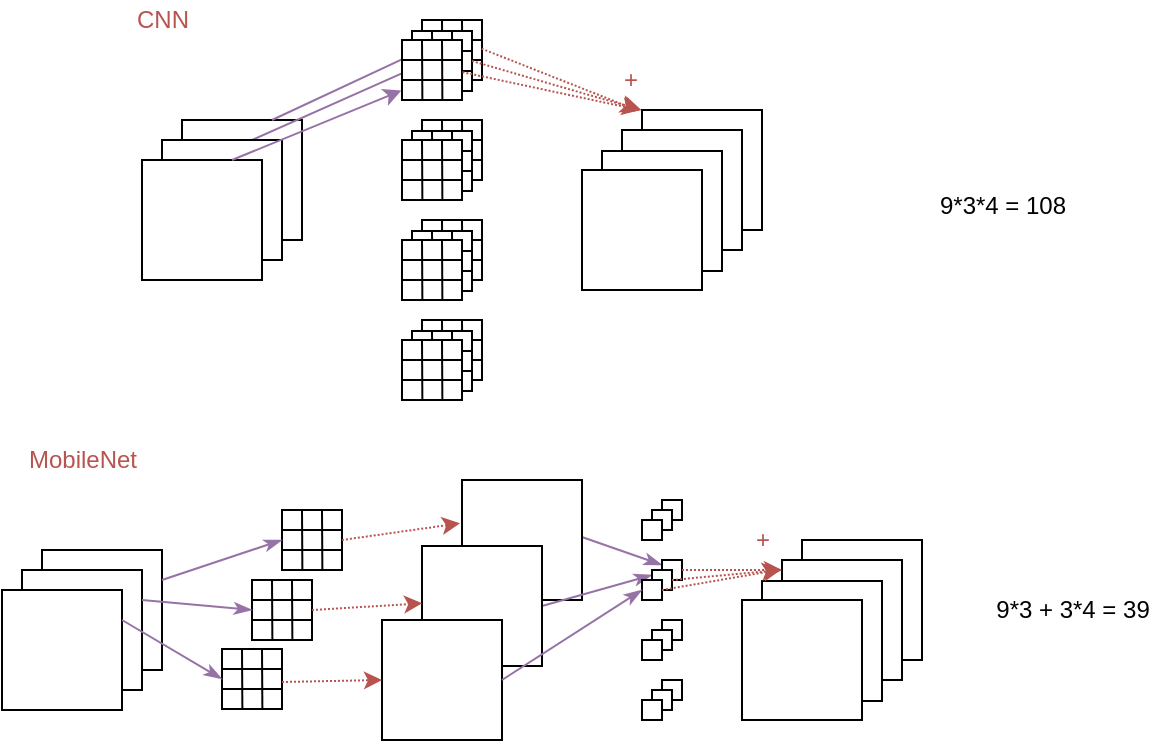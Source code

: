 <mxfile version="12.3.3" type="github" pages="1"><diagram id="ipMdv2pCg6ba39wGs_3K" name="Page-1"><mxGraphModel dx="1422" dy="723" grid="1" gridSize="10" guides="1" tooltips="1" connect="1" arrows="1" fold="1" page="1" pageScale="1" pageWidth="827" pageHeight="1169" math="0" shadow="0"><root><mxCell id="0"/><mxCell id="1" parent="0"/><mxCell id="ELWog2fycecde_14YxI7-371" value="" style="endArrow=classicThin;html=1;strokeWidth=1;exitX=0.999;exitY=0.117;exitDx=0;exitDy=0;entryX=0;entryY=0.25;entryDx=0;entryDy=0;fillColor=#e1d5e7;strokeColor=#9673a6;exitPerimeter=0;endFill=1;" parent="1" target="ELWog2fycecde_14YxI7-336" edge="1"><mxGeometry width="50" height="50" relative="1" as="geometry"><mxPoint x="389.94" y="368.52" as="sourcePoint"/><mxPoint x="450" y="362.5" as="targetPoint"/></mxGeometry></mxCell><mxCell id="ELWog2fycecde_14YxI7-323" value="" style="whiteSpace=wrap;html=1;aspect=fixed;" parent="1" vertex="1"><mxGeometry x="330" y="340" width="60" height="60" as="geometry"/></mxCell><mxCell id="ELWog2fycecde_14YxI7-372" value="" style="endArrow=classicThin;html=1;strokeWidth=1;exitX=1;exitY=0.5;exitDx=0;exitDy=0;entryX=0;entryY=0.25;entryDx=0;entryDy=0;fillColor=#e1d5e7;strokeColor=#9673a6;endFill=1;" parent="1" source="ELWog2fycecde_14YxI7-324" target="ELWog2fycecde_14YxI7-338" edge="1"><mxGeometry width="50" height="50" relative="1" as="geometry"><mxPoint x="399.94" y="378.52" as="sourcePoint"/><mxPoint x="440" y="390" as="targetPoint"/></mxGeometry></mxCell><mxCell id="ELWog2fycecde_14YxI7-197" value="" style="whiteSpace=wrap;html=1;aspect=fixed;" parent="1" vertex="1"><mxGeometry x="190" y="160" width="60" height="60" as="geometry"/></mxCell><mxCell id="ELWog2fycecde_14YxI7-360" value="" style="endArrow=classic;html=1;strokeWidth=1;exitX=0.75;exitY=0;exitDx=0;exitDy=0;fillColor=#e1d5e7;strokeColor=#9673a6;entryX=0.5;entryY=0.333;entryDx=0;entryDy=0;entryPerimeter=0;" parent="1" source="ELWog2fycecde_14YxI7-198" target="ELWog2fycecde_14YxI7-192" edge="1"><mxGeometry width="50" height="50" relative="1" as="geometry"><mxPoint x="259.82" y="169.82" as="sourcePoint"/><mxPoint x="319.64" y="122.82" as="targetPoint"/></mxGeometry></mxCell><mxCell id="ELWog2fycecde_14YxI7-359" value="" style="endArrow=classic;html=1;strokeWidth=1;exitX=0.75;exitY=0;exitDx=0;exitDy=0;fillColor=#e1d5e7;strokeColor=#9673a6;" parent="1" source="ELWog2fycecde_14YxI7-197" edge="1"><mxGeometry width="50" height="50" relative="1" as="geometry"><mxPoint x="246.5" y="159.5" as="sourcePoint"/><mxPoint x="310" y="125" as="targetPoint"/></mxGeometry></mxCell><mxCell id="ELWog2fycecde_14YxI7-1" value="" style="whiteSpace=wrap;html=1;aspect=fixed;" parent="1" vertex="1"><mxGeometry x="420" y="155" width="60" height="60" as="geometry"/></mxCell><mxCell id="ELWog2fycecde_14YxI7-66" value="" style="whiteSpace=wrap;html=1;aspect=fixed;" parent="1" vertex="1"><mxGeometry x="410" y="165" width="60" height="60" as="geometry"/></mxCell><mxCell id="ELWog2fycecde_14YxI7-67" value="" style="whiteSpace=wrap;html=1;aspect=fixed;" parent="1" vertex="1"><mxGeometry x="400" y="175.5" width="60" height="60" as="geometry"/></mxCell><mxCell id="ELWog2fycecde_14YxI7-132" value="" style="whiteSpace=wrap;html=1;aspect=fixed;" parent="1" vertex="1"><mxGeometry x="390" y="185" width="60" height="60" as="geometry"/></mxCell><mxCell id="ELWog2fycecde_14YxI7-176" value="" style="group;movable=1;resizable=1;rotatable=1;deletable=1;editable=1;connectable=1;" parent="1" vertex="1" connectable="0"><mxGeometry x="290" y="130" width="45" height="45.27" as="geometry"/></mxCell><mxCell id="ELWog2fycecde_14YxI7-177" value="" style="group;movable=1;resizable=1;rotatable=1;deletable=1;editable=1;connectable=1;" parent="ELWog2fycecde_14YxI7-176" vertex="1" connectable="0"><mxGeometry width="45" height="45.27" as="geometry"/></mxCell><mxCell id="ELWog2fycecde_14YxI7-178" value="" style="group;movable=1;resizable=1;rotatable=1;deletable=1;editable=1;connectable=1;" parent="ELWog2fycecde_14YxI7-177" vertex="1" connectable="0"><mxGeometry x="20" y="-20" width="30" height="30.27" as="geometry"/></mxCell><mxCell id="ELWog2fycecde_14YxI7-179" value="" style="group;movable=1;resizable=1;rotatable=1;deletable=1;editable=1;connectable=1;" parent="ELWog2fycecde_14YxI7-178" vertex="1" connectable="0"><mxGeometry width="30" height="30.27" as="geometry"/></mxCell><mxCell id="ELWog2fycecde_14YxI7-180" value="" style="whiteSpace=wrap;html=1;aspect=fixed;editable=1;snapToPoint=0;movable=1;resizable=1;rotatable=1;deletable=1;connectable=1;" parent="ELWog2fycecde_14YxI7-179" vertex="1"><mxGeometry width="30" height="30" as="geometry"/></mxCell><mxCell id="ELWog2fycecde_14YxI7-181" value="" style="endArrow=none;html=1;editable=1;snapToPoint=0;movable=1;resizable=1;rotatable=1;deletable=1;connectable=1;" parent="ELWog2fycecde_14YxI7-179" edge="1"><mxGeometry width="50" height="50" relative="1" as="geometry"><mxPoint y="10" as="sourcePoint"/><mxPoint x="30" y="10" as="targetPoint"/></mxGeometry></mxCell><mxCell id="ELWog2fycecde_14YxI7-182" value="" style="endArrow=none;html=1;editable=1;snapToPoint=0;movable=1;resizable=1;rotatable=1;deletable=1;connectable=1;" parent="ELWog2fycecde_14YxI7-179" edge="1"><mxGeometry width="50" height="50" relative="1" as="geometry"><mxPoint y="20" as="sourcePoint"/><mxPoint x="30" y="20" as="targetPoint"/></mxGeometry></mxCell><mxCell id="ELWog2fycecde_14YxI7-183" value="" style="endArrow=none;html=1;exitX=0.673;exitY=1.009;exitDx=0;exitDy=0;exitPerimeter=0;editable=1;snapToPoint=0;movable=1;resizable=1;rotatable=1;deletable=1;connectable=1;" parent="ELWog2fycecde_14YxI7-179" source="ELWog2fycecde_14YxI7-180" edge="1"><mxGeometry width="50" height="50" relative="1" as="geometry"><mxPoint x="20" y="30" as="sourcePoint"/><mxPoint x="20" as="targetPoint"/></mxGeometry></mxCell><mxCell id="ELWog2fycecde_14YxI7-184" value="" style="endArrow=none;html=1;exitX=0.673;exitY=1.009;exitDx=0;exitDy=0;exitPerimeter=0;editable=1;snapToPoint=0;movable=1;resizable=1;rotatable=1;deletable=1;connectable=1;" parent="ELWog2fycecde_14YxI7-179" edge="1"><mxGeometry width="50" height="50" relative="1" as="geometry"><mxPoint x="10.19" y="30.27" as="sourcePoint"/><mxPoint x="10" as="targetPoint"/></mxGeometry></mxCell><mxCell id="ELWog2fycecde_14YxI7-198" value="" style="whiteSpace=wrap;html=1;aspect=fixed;" parent="1" vertex="1"><mxGeometry x="180" y="170" width="60" height="60" as="geometry"/></mxCell><mxCell id="ELWog2fycecde_14YxI7-199" value="" style="whiteSpace=wrap;html=1;aspect=fixed;" parent="1" vertex="1"><mxGeometry x="170" y="180" width="60" height="60" as="geometry"/></mxCell><mxCell id="ELWog2fycecde_14YxI7-185" value="" style="whiteSpace=wrap;html=1;aspect=fixed;editable=1;snapToPoint=0;movable=1;resizable=1;rotatable=1;deletable=1;connectable=1;" parent="1" vertex="1"><mxGeometry x="305" y="115.5" width="30" height="30" as="geometry"/></mxCell><mxCell id="ELWog2fycecde_14YxI7-186" value="" style="endArrow=none;html=1;editable=1;snapToPoint=0;movable=1;resizable=1;rotatable=1;deletable=1;connectable=1;" parent="1" edge="1"><mxGeometry width="50" height="50" relative="1" as="geometry"><mxPoint x="305" y="125.5" as="sourcePoint"/><mxPoint x="335" y="125.5" as="targetPoint"/></mxGeometry></mxCell><mxCell id="ELWog2fycecde_14YxI7-187" value="" style="endArrow=none;html=1;editable=1;snapToPoint=0;movable=1;resizable=1;rotatable=1;deletable=1;connectable=1;" parent="1" edge="1"><mxGeometry width="50" height="50" relative="1" as="geometry"><mxPoint x="305" y="135.5" as="sourcePoint"/><mxPoint x="335" y="135.5" as="targetPoint"/></mxGeometry></mxCell><mxCell id="ELWog2fycecde_14YxI7-188" value="" style="endArrow=none;html=1;exitX=0.673;exitY=1.009;exitDx=0;exitDy=0;exitPerimeter=0;editable=1;snapToPoint=0;movable=1;resizable=1;rotatable=1;deletable=1;connectable=1;" parent="1" source="ELWog2fycecde_14YxI7-185" edge="1"><mxGeometry width="50" height="50" relative="1" as="geometry"><mxPoint x="325" y="145.5" as="sourcePoint"/><mxPoint x="325" y="115.5" as="targetPoint"/></mxGeometry></mxCell><mxCell id="ELWog2fycecde_14YxI7-189" value="" style="endArrow=none;html=1;exitX=0.673;exitY=1.009;exitDx=0;exitDy=0;exitPerimeter=0;editable=1;snapToPoint=0;movable=1;resizable=1;rotatable=1;deletable=1;connectable=1;" parent="1" edge="1"><mxGeometry width="50" height="50" relative="1" as="geometry"><mxPoint x="315.19" y="145.77" as="sourcePoint"/><mxPoint x="315" y="115.5" as="targetPoint"/></mxGeometry></mxCell><mxCell id="ELWog2fycecde_14YxI7-190" value="" style="group;movable=1;resizable=1;rotatable=1;deletable=1;editable=1;connectable=1;" parent="1" vertex="1" connectable="0"><mxGeometry x="300" y="120" width="30" height="30.27" as="geometry"/></mxCell><mxCell id="ELWog2fycecde_14YxI7-191" value="" style="group;movable=1;resizable=1;rotatable=1;deletable=1;editable=1;connectable=1;" parent="ELWog2fycecde_14YxI7-190" vertex="1" connectable="0"><mxGeometry width="30" height="30.27" as="geometry"/></mxCell><mxCell id="ELWog2fycecde_14YxI7-192" value="" style="whiteSpace=wrap;html=1;aspect=fixed;editable=1;snapToPoint=0;movable=1;resizable=1;rotatable=1;deletable=1;connectable=1;" parent="ELWog2fycecde_14YxI7-191" vertex="1"><mxGeometry width="30" height="30" as="geometry"/></mxCell><mxCell id="ELWog2fycecde_14YxI7-193" value="" style="endArrow=none;html=1;editable=1;snapToPoint=0;movable=1;resizable=1;rotatable=1;deletable=1;connectable=1;" parent="ELWog2fycecde_14YxI7-191" edge="1"><mxGeometry width="50" height="50" relative="1" as="geometry"><mxPoint y="10" as="sourcePoint"/><mxPoint x="30" y="10" as="targetPoint"/></mxGeometry></mxCell><mxCell id="ELWog2fycecde_14YxI7-194" value="" style="endArrow=none;html=1;editable=1;snapToPoint=0;movable=1;resizable=1;rotatable=1;deletable=1;connectable=1;" parent="ELWog2fycecde_14YxI7-191" edge="1"><mxGeometry width="50" height="50" relative="1" as="geometry"><mxPoint y="20" as="sourcePoint"/><mxPoint x="30" y="20" as="targetPoint"/></mxGeometry></mxCell><mxCell id="ELWog2fycecde_14YxI7-195" value="" style="endArrow=none;html=1;exitX=0.673;exitY=1.009;exitDx=0;exitDy=0;exitPerimeter=0;editable=1;snapToPoint=0;movable=1;resizable=1;rotatable=1;deletable=1;connectable=1;" parent="ELWog2fycecde_14YxI7-191" source="ELWog2fycecde_14YxI7-192" edge="1"><mxGeometry width="50" height="50" relative="1" as="geometry"><mxPoint x="20" y="30" as="sourcePoint"/><mxPoint x="20" as="targetPoint"/></mxGeometry></mxCell><mxCell id="ELWog2fycecde_14YxI7-196" value="" style="endArrow=none;html=1;exitX=0.673;exitY=1.009;exitDx=0;exitDy=0;exitPerimeter=0;editable=1;snapToPoint=0;movable=1;resizable=1;rotatable=1;deletable=1;connectable=1;" parent="ELWog2fycecde_14YxI7-191" edge="1"><mxGeometry width="50" height="50" relative="1" as="geometry"><mxPoint x="10.19" y="30.27" as="sourcePoint"/><mxPoint x="10" as="targetPoint"/></mxGeometry></mxCell><mxCell id="ELWog2fycecde_14YxI7-241" value="" style="group;movable=1;resizable=1;rotatable=1;deletable=1;editable=1;connectable=1;" parent="1" vertex="1" connectable="0"><mxGeometry x="310" y="160" width="30" height="30.27" as="geometry"/></mxCell><mxCell id="ELWog2fycecde_14YxI7-242" value="" style="group;movable=1;resizable=1;rotatable=1;deletable=1;editable=1;connectable=1;" parent="ELWog2fycecde_14YxI7-241" vertex="1" connectable="0"><mxGeometry width="30" height="30.27" as="geometry"/></mxCell><mxCell id="ELWog2fycecde_14YxI7-243" value="" style="whiteSpace=wrap;html=1;aspect=fixed;editable=1;snapToPoint=0;movable=1;resizable=1;rotatable=1;deletable=1;connectable=1;" parent="ELWog2fycecde_14YxI7-242" vertex="1"><mxGeometry width="30" height="30" as="geometry"/></mxCell><mxCell id="ELWog2fycecde_14YxI7-244" value="" style="endArrow=none;html=1;editable=1;snapToPoint=0;movable=1;resizable=1;rotatable=1;deletable=1;connectable=1;" parent="ELWog2fycecde_14YxI7-242" edge="1"><mxGeometry width="50" height="50" relative="1" as="geometry"><mxPoint y="10" as="sourcePoint"/><mxPoint x="30" y="10" as="targetPoint"/></mxGeometry></mxCell><mxCell id="ELWog2fycecde_14YxI7-245" value="" style="endArrow=none;html=1;editable=1;snapToPoint=0;movable=1;resizable=1;rotatable=1;deletable=1;connectable=1;" parent="ELWog2fycecde_14YxI7-242" edge="1"><mxGeometry width="50" height="50" relative="1" as="geometry"><mxPoint y="20" as="sourcePoint"/><mxPoint x="30" y="20" as="targetPoint"/></mxGeometry></mxCell><mxCell id="ELWog2fycecde_14YxI7-246" value="" style="endArrow=none;html=1;exitX=0.673;exitY=1.009;exitDx=0;exitDy=0;exitPerimeter=0;editable=1;snapToPoint=0;movable=1;resizable=1;rotatable=1;deletable=1;connectable=1;" parent="ELWog2fycecde_14YxI7-242" source="ELWog2fycecde_14YxI7-243" edge="1"><mxGeometry width="50" height="50" relative="1" as="geometry"><mxPoint x="20" y="30" as="sourcePoint"/><mxPoint x="20" as="targetPoint"/></mxGeometry></mxCell><mxCell id="ELWog2fycecde_14YxI7-247" value="" style="endArrow=none;html=1;exitX=0.673;exitY=1.009;exitDx=0;exitDy=0;exitPerimeter=0;editable=1;snapToPoint=0;movable=1;resizable=1;rotatable=1;deletable=1;connectable=1;" parent="ELWog2fycecde_14YxI7-242" edge="1"><mxGeometry width="50" height="50" relative="1" as="geometry"><mxPoint x="10.19" y="30.27" as="sourcePoint"/><mxPoint x="10" as="targetPoint"/></mxGeometry></mxCell><mxCell id="ELWog2fycecde_14YxI7-248" value="" style="whiteSpace=wrap;html=1;aspect=fixed;editable=1;snapToPoint=0;movable=1;resizable=1;rotatable=1;deletable=1;connectable=1;" parent="1" vertex="1"><mxGeometry x="305" y="165.5" width="30" height="30" as="geometry"/></mxCell><mxCell id="ELWog2fycecde_14YxI7-249" value="" style="endArrow=none;html=1;editable=1;snapToPoint=0;movable=1;resizable=1;rotatable=1;deletable=1;connectable=1;" parent="1" edge="1"><mxGeometry width="50" height="50" relative="1" as="geometry"><mxPoint x="305" y="175.5" as="sourcePoint"/><mxPoint x="335" y="175.5" as="targetPoint"/></mxGeometry></mxCell><mxCell id="ELWog2fycecde_14YxI7-250" value="" style="endArrow=none;html=1;editable=1;snapToPoint=0;movable=1;resizable=1;rotatable=1;deletable=1;connectable=1;" parent="1" edge="1"><mxGeometry width="50" height="50" relative="1" as="geometry"><mxPoint x="305" y="185.5" as="sourcePoint"/><mxPoint x="335" y="185.5" as="targetPoint"/></mxGeometry></mxCell><mxCell id="ELWog2fycecde_14YxI7-251" value="" style="endArrow=none;html=1;exitX=0.673;exitY=1.009;exitDx=0;exitDy=0;exitPerimeter=0;editable=1;snapToPoint=0;movable=1;resizable=1;rotatable=1;deletable=1;connectable=1;" parent="1" source="ELWog2fycecde_14YxI7-248" edge="1"><mxGeometry width="50" height="50" relative="1" as="geometry"><mxPoint x="325" y="195.5" as="sourcePoint"/><mxPoint x="325" y="165.5" as="targetPoint"/></mxGeometry></mxCell><mxCell id="ELWog2fycecde_14YxI7-252" value="" style="endArrow=none;html=1;exitX=0.673;exitY=1.009;exitDx=0;exitDy=0;exitPerimeter=0;editable=1;snapToPoint=0;movable=1;resizable=1;rotatable=1;deletable=1;connectable=1;" parent="1" edge="1"><mxGeometry width="50" height="50" relative="1" as="geometry"><mxPoint x="315.19" y="195.77" as="sourcePoint"/><mxPoint x="315" y="165.5" as="targetPoint"/></mxGeometry></mxCell><mxCell id="ELWog2fycecde_14YxI7-253" value="" style="group;movable=1;resizable=1;rotatable=1;deletable=1;editable=1;connectable=1;" parent="1" vertex="1" connectable="0"><mxGeometry x="300" y="170" width="30" height="30.27" as="geometry"/></mxCell><mxCell id="ELWog2fycecde_14YxI7-254" value="" style="group;movable=1;resizable=1;rotatable=1;deletable=1;editable=1;connectable=1;" parent="ELWog2fycecde_14YxI7-253" vertex="1" connectable="0"><mxGeometry width="30" height="30.27" as="geometry"/></mxCell><mxCell id="ELWog2fycecde_14YxI7-255" value="" style="whiteSpace=wrap;html=1;aspect=fixed;editable=1;snapToPoint=0;movable=1;resizable=1;rotatable=1;deletable=1;connectable=1;" parent="ELWog2fycecde_14YxI7-254" vertex="1"><mxGeometry width="30" height="30" as="geometry"/></mxCell><mxCell id="ELWog2fycecde_14YxI7-256" value="" style="endArrow=none;html=1;editable=1;snapToPoint=0;movable=1;resizable=1;rotatable=1;deletable=1;connectable=1;" parent="ELWog2fycecde_14YxI7-254" edge="1"><mxGeometry width="50" height="50" relative="1" as="geometry"><mxPoint y="10" as="sourcePoint"/><mxPoint x="30" y="10" as="targetPoint"/></mxGeometry></mxCell><mxCell id="ELWog2fycecde_14YxI7-257" value="" style="endArrow=none;html=1;editable=1;snapToPoint=0;movable=1;resizable=1;rotatable=1;deletable=1;connectable=1;" parent="ELWog2fycecde_14YxI7-254" edge="1"><mxGeometry width="50" height="50" relative="1" as="geometry"><mxPoint y="20" as="sourcePoint"/><mxPoint x="30" y="20" as="targetPoint"/></mxGeometry></mxCell><mxCell id="ELWog2fycecde_14YxI7-258" value="" style="endArrow=none;html=1;exitX=0.673;exitY=1.009;exitDx=0;exitDy=0;exitPerimeter=0;editable=1;snapToPoint=0;movable=1;resizable=1;rotatable=1;deletable=1;connectable=1;" parent="ELWog2fycecde_14YxI7-254" source="ELWog2fycecde_14YxI7-255" edge="1"><mxGeometry width="50" height="50" relative="1" as="geometry"><mxPoint x="20" y="30" as="sourcePoint"/><mxPoint x="20" as="targetPoint"/></mxGeometry></mxCell><mxCell id="ELWog2fycecde_14YxI7-259" value="" style="endArrow=none;html=1;exitX=0.673;exitY=1.009;exitDx=0;exitDy=0;exitPerimeter=0;editable=1;snapToPoint=0;movable=1;resizable=1;rotatable=1;deletable=1;connectable=1;" parent="ELWog2fycecde_14YxI7-254" edge="1"><mxGeometry width="50" height="50" relative="1" as="geometry"><mxPoint x="10.19" y="30.27" as="sourcePoint"/><mxPoint x="10" as="targetPoint"/></mxGeometry></mxCell><mxCell id="ELWog2fycecde_14YxI7-260" value="" style="group;movable=1;resizable=1;rotatable=1;deletable=1;editable=1;connectable=1;" parent="1" vertex="1" connectable="0"><mxGeometry x="310" y="210" width="30" height="30.27" as="geometry"/></mxCell><mxCell id="ELWog2fycecde_14YxI7-261" value="" style="group;movable=1;resizable=1;rotatable=1;deletable=1;editable=1;connectable=1;" parent="ELWog2fycecde_14YxI7-260" vertex="1" connectable="0"><mxGeometry width="30" height="30.27" as="geometry"/></mxCell><mxCell id="ELWog2fycecde_14YxI7-262" value="" style="whiteSpace=wrap;html=1;aspect=fixed;editable=1;snapToPoint=0;movable=1;resizable=1;rotatable=1;deletable=1;connectable=1;" parent="ELWog2fycecde_14YxI7-261" vertex="1"><mxGeometry width="30" height="30" as="geometry"/></mxCell><mxCell id="ELWog2fycecde_14YxI7-263" value="" style="endArrow=none;html=1;editable=1;snapToPoint=0;movable=1;resizable=1;rotatable=1;deletable=1;connectable=1;" parent="ELWog2fycecde_14YxI7-261" edge="1"><mxGeometry width="50" height="50" relative="1" as="geometry"><mxPoint y="10" as="sourcePoint"/><mxPoint x="30" y="10" as="targetPoint"/></mxGeometry></mxCell><mxCell id="ELWog2fycecde_14YxI7-264" value="" style="endArrow=none;html=1;editable=1;snapToPoint=0;movable=1;resizable=1;rotatable=1;deletable=1;connectable=1;" parent="ELWog2fycecde_14YxI7-261" edge="1"><mxGeometry width="50" height="50" relative="1" as="geometry"><mxPoint y="20" as="sourcePoint"/><mxPoint x="30" y="20" as="targetPoint"/></mxGeometry></mxCell><mxCell id="ELWog2fycecde_14YxI7-265" value="" style="endArrow=none;html=1;exitX=0.673;exitY=1.009;exitDx=0;exitDy=0;exitPerimeter=0;editable=1;snapToPoint=0;movable=1;resizable=1;rotatable=1;deletable=1;connectable=1;" parent="ELWog2fycecde_14YxI7-261" source="ELWog2fycecde_14YxI7-262" edge="1"><mxGeometry width="50" height="50" relative="1" as="geometry"><mxPoint x="20" y="30" as="sourcePoint"/><mxPoint x="20" as="targetPoint"/></mxGeometry></mxCell><mxCell id="ELWog2fycecde_14YxI7-266" value="" style="endArrow=none;html=1;exitX=0.673;exitY=1.009;exitDx=0;exitDy=0;exitPerimeter=0;editable=1;snapToPoint=0;movable=1;resizable=1;rotatable=1;deletable=1;connectable=1;" parent="ELWog2fycecde_14YxI7-261" edge="1"><mxGeometry width="50" height="50" relative="1" as="geometry"><mxPoint x="10.19" y="30.27" as="sourcePoint"/><mxPoint x="10" as="targetPoint"/></mxGeometry></mxCell><mxCell id="ELWog2fycecde_14YxI7-267" value="" style="whiteSpace=wrap;html=1;aspect=fixed;editable=1;snapToPoint=0;movable=1;resizable=1;rotatable=1;deletable=1;connectable=1;" parent="1" vertex="1"><mxGeometry x="305" y="215.5" width="30" height="30" as="geometry"/></mxCell><mxCell id="ELWog2fycecde_14YxI7-268" value="" style="endArrow=none;html=1;editable=1;snapToPoint=0;movable=1;resizable=1;rotatable=1;deletable=1;connectable=1;" parent="1" edge="1"><mxGeometry width="50" height="50" relative="1" as="geometry"><mxPoint x="305" y="225.5" as="sourcePoint"/><mxPoint x="335" y="225.5" as="targetPoint"/></mxGeometry></mxCell><mxCell id="ELWog2fycecde_14YxI7-269" value="" style="endArrow=none;html=1;editable=1;snapToPoint=0;movable=1;resizable=1;rotatable=1;deletable=1;connectable=1;" parent="1" edge="1"><mxGeometry width="50" height="50" relative="1" as="geometry"><mxPoint x="305" y="235.5" as="sourcePoint"/><mxPoint x="335" y="235.5" as="targetPoint"/></mxGeometry></mxCell><mxCell id="ELWog2fycecde_14YxI7-270" value="" style="endArrow=none;html=1;exitX=0.673;exitY=1.009;exitDx=0;exitDy=0;exitPerimeter=0;editable=1;snapToPoint=0;movable=1;resizable=1;rotatable=1;deletable=1;connectable=1;" parent="1" source="ELWog2fycecde_14YxI7-267" edge="1"><mxGeometry width="50" height="50" relative="1" as="geometry"><mxPoint x="325" y="245.5" as="sourcePoint"/><mxPoint x="325" y="215.5" as="targetPoint"/></mxGeometry></mxCell><mxCell id="ELWog2fycecde_14YxI7-271" value="" style="endArrow=none;html=1;exitX=0.673;exitY=1.009;exitDx=0;exitDy=0;exitPerimeter=0;editable=1;snapToPoint=0;movable=1;resizable=1;rotatable=1;deletable=1;connectable=1;" parent="1" edge="1"><mxGeometry width="50" height="50" relative="1" as="geometry"><mxPoint x="315.19" y="245.77" as="sourcePoint"/><mxPoint x="315" y="215.5" as="targetPoint"/></mxGeometry></mxCell><mxCell id="ELWog2fycecde_14YxI7-272" value="" style="group;movable=1;resizable=1;rotatable=1;deletable=1;editable=1;connectable=1;" parent="1" vertex="1" connectable="0"><mxGeometry x="300" y="220" width="30" height="30.27" as="geometry"/></mxCell><mxCell id="ELWog2fycecde_14YxI7-273" value="" style="group;movable=1;resizable=1;rotatable=1;deletable=1;editable=1;connectable=1;" parent="ELWog2fycecde_14YxI7-272" vertex="1" connectable="0"><mxGeometry width="30" height="30.27" as="geometry"/></mxCell><mxCell id="ELWog2fycecde_14YxI7-274" value="" style="whiteSpace=wrap;html=1;aspect=fixed;editable=1;snapToPoint=0;movable=1;resizable=1;rotatable=1;deletable=1;connectable=1;" parent="ELWog2fycecde_14YxI7-273" vertex="1"><mxGeometry width="30" height="30" as="geometry"/></mxCell><mxCell id="ELWog2fycecde_14YxI7-275" value="" style="endArrow=none;html=1;editable=1;snapToPoint=0;movable=1;resizable=1;rotatable=1;deletable=1;connectable=1;" parent="ELWog2fycecde_14YxI7-273" edge="1"><mxGeometry width="50" height="50" relative="1" as="geometry"><mxPoint y="10" as="sourcePoint"/><mxPoint x="30" y="10" as="targetPoint"/></mxGeometry></mxCell><mxCell id="ELWog2fycecde_14YxI7-276" value="" style="endArrow=none;html=1;editable=1;snapToPoint=0;movable=1;resizable=1;rotatable=1;deletable=1;connectable=1;" parent="ELWog2fycecde_14YxI7-273" edge="1"><mxGeometry width="50" height="50" relative="1" as="geometry"><mxPoint y="20" as="sourcePoint"/><mxPoint x="30" y="20" as="targetPoint"/></mxGeometry></mxCell><mxCell id="ELWog2fycecde_14YxI7-277" value="" style="endArrow=none;html=1;exitX=0.673;exitY=1.009;exitDx=0;exitDy=0;exitPerimeter=0;editable=1;snapToPoint=0;movable=1;resizable=1;rotatable=1;deletable=1;connectable=1;" parent="ELWog2fycecde_14YxI7-273" source="ELWog2fycecde_14YxI7-274" edge="1"><mxGeometry width="50" height="50" relative="1" as="geometry"><mxPoint x="20" y="30" as="sourcePoint"/><mxPoint x="20" as="targetPoint"/></mxGeometry></mxCell><mxCell id="ELWog2fycecde_14YxI7-278" value="" style="endArrow=none;html=1;exitX=0.673;exitY=1.009;exitDx=0;exitDy=0;exitPerimeter=0;editable=1;snapToPoint=0;movable=1;resizable=1;rotatable=1;deletable=1;connectable=1;" parent="ELWog2fycecde_14YxI7-273" edge="1"><mxGeometry width="50" height="50" relative="1" as="geometry"><mxPoint x="10.19" y="30.27" as="sourcePoint"/><mxPoint x="10" as="targetPoint"/></mxGeometry></mxCell><mxCell id="ELWog2fycecde_14YxI7-280" value="" style="group;movable=1;resizable=1;rotatable=1;deletable=1;editable=1;connectable=1;" parent="1" vertex="1" connectable="0"><mxGeometry x="310" y="260" width="30" height="30.27" as="geometry"/></mxCell><mxCell id="ELWog2fycecde_14YxI7-281" value="" style="group;movable=1;resizable=1;rotatable=1;deletable=1;editable=1;connectable=1;" parent="ELWog2fycecde_14YxI7-280" vertex="1" connectable="0"><mxGeometry width="30" height="30.27" as="geometry"/></mxCell><mxCell id="ELWog2fycecde_14YxI7-282" value="" style="whiteSpace=wrap;html=1;aspect=fixed;editable=1;snapToPoint=0;movable=1;resizable=1;rotatable=1;deletable=1;connectable=1;" parent="ELWog2fycecde_14YxI7-281" vertex="1"><mxGeometry width="30" height="30" as="geometry"/></mxCell><mxCell id="ELWog2fycecde_14YxI7-283" value="" style="endArrow=none;html=1;editable=1;snapToPoint=0;movable=1;resizable=1;rotatable=1;deletable=1;connectable=1;" parent="ELWog2fycecde_14YxI7-281" edge="1"><mxGeometry width="50" height="50" relative="1" as="geometry"><mxPoint y="10" as="sourcePoint"/><mxPoint x="30" y="10" as="targetPoint"/></mxGeometry></mxCell><mxCell id="ELWog2fycecde_14YxI7-284" value="" style="endArrow=none;html=1;editable=1;snapToPoint=0;movable=1;resizable=1;rotatable=1;deletable=1;connectable=1;" parent="ELWog2fycecde_14YxI7-281" edge="1"><mxGeometry width="50" height="50" relative="1" as="geometry"><mxPoint y="20" as="sourcePoint"/><mxPoint x="30" y="20" as="targetPoint"/></mxGeometry></mxCell><mxCell id="ELWog2fycecde_14YxI7-285" value="" style="endArrow=none;html=1;exitX=0.673;exitY=1.009;exitDx=0;exitDy=0;exitPerimeter=0;editable=1;snapToPoint=0;movable=1;resizable=1;rotatable=1;deletable=1;connectable=1;" parent="ELWog2fycecde_14YxI7-281" source="ELWog2fycecde_14YxI7-282" edge="1"><mxGeometry width="50" height="50" relative="1" as="geometry"><mxPoint x="20" y="30" as="sourcePoint"/><mxPoint x="20" as="targetPoint"/></mxGeometry></mxCell><mxCell id="ELWog2fycecde_14YxI7-286" value="" style="endArrow=none;html=1;exitX=0.673;exitY=1.009;exitDx=0;exitDy=0;exitPerimeter=0;editable=1;snapToPoint=0;movable=1;resizable=1;rotatable=1;deletable=1;connectable=1;" parent="ELWog2fycecde_14YxI7-281" edge="1"><mxGeometry width="50" height="50" relative="1" as="geometry"><mxPoint x="10.19" y="30.27" as="sourcePoint"/><mxPoint x="10" as="targetPoint"/></mxGeometry></mxCell><mxCell id="ELWog2fycecde_14YxI7-287" value="" style="whiteSpace=wrap;html=1;aspect=fixed;editable=1;snapToPoint=0;movable=1;resizable=1;rotatable=1;deletable=1;connectable=1;" parent="1" vertex="1"><mxGeometry x="305" y="265.5" width="30" height="30" as="geometry"/></mxCell><mxCell id="ELWog2fycecde_14YxI7-288" value="" style="endArrow=none;html=1;editable=1;snapToPoint=0;movable=1;resizable=1;rotatable=1;deletable=1;connectable=1;" parent="1" edge="1"><mxGeometry width="50" height="50" relative="1" as="geometry"><mxPoint x="305" y="275.5" as="sourcePoint"/><mxPoint x="335" y="275.5" as="targetPoint"/></mxGeometry></mxCell><mxCell id="ELWog2fycecde_14YxI7-289" value="" style="endArrow=none;html=1;editable=1;snapToPoint=0;movable=1;resizable=1;rotatable=1;deletable=1;connectable=1;" parent="1" edge="1"><mxGeometry width="50" height="50" relative="1" as="geometry"><mxPoint x="305" y="285.5" as="sourcePoint"/><mxPoint x="335" y="285.5" as="targetPoint"/></mxGeometry></mxCell><mxCell id="ELWog2fycecde_14YxI7-290" value="" style="endArrow=none;html=1;exitX=0.673;exitY=1.009;exitDx=0;exitDy=0;exitPerimeter=0;editable=1;snapToPoint=0;movable=1;resizable=1;rotatable=1;deletable=1;connectable=1;" parent="1" source="ELWog2fycecde_14YxI7-287" edge="1"><mxGeometry width="50" height="50" relative="1" as="geometry"><mxPoint x="325" y="295.5" as="sourcePoint"/><mxPoint x="325" y="265.5" as="targetPoint"/></mxGeometry></mxCell><mxCell id="ELWog2fycecde_14YxI7-291" value="" style="endArrow=none;html=1;exitX=0.673;exitY=1.009;exitDx=0;exitDy=0;exitPerimeter=0;editable=1;snapToPoint=0;movable=1;resizable=1;rotatable=1;deletable=1;connectable=1;" parent="1" edge="1"><mxGeometry width="50" height="50" relative="1" as="geometry"><mxPoint x="315.19" y="295.77" as="sourcePoint"/><mxPoint x="315" y="265.5" as="targetPoint"/></mxGeometry></mxCell><mxCell id="ELWog2fycecde_14YxI7-292" value="" style="group;movable=1;resizable=1;rotatable=1;deletable=1;editable=1;connectable=1;" parent="1" vertex="1" connectable="0"><mxGeometry x="300" y="270" width="30" height="30.27" as="geometry"/></mxCell><mxCell id="ELWog2fycecde_14YxI7-293" value="" style="group;movable=1;resizable=1;rotatable=1;deletable=1;editable=1;connectable=1;" parent="ELWog2fycecde_14YxI7-292" vertex="1" connectable="0"><mxGeometry width="30" height="30.27" as="geometry"/></mxCell><mxCell id="ELWog2fycecde_14YxI7-294" value="" style="whiteSpace=wrap;html=1;aspect=fixed;editable=1;snapToPoint=0;movable=1;resizable=1;rotatable=1;deletable=1;connectable=1;" parent="ELWog2fycecde_14YxI7-293" vertex="1"><mxGeometry width="30" height="30" as="geometry"/></mxCell><mxCell id="ELWog2fycecde_14YxI7-295" value="" style="endArrow=none;html=1;editable=1;snapToPoint=0;movable=1;resizable=1;rotatable=1;deletable=1;connectable=1;" parent="ELWog2fycecde_14YxI7-293" edge="1"><mxGeometry width="50" height="50" relative="1" as="geometry"><mxPoint y="10" as="sourcePoint"/><mxPoint x="30" y="10" as="targetPoint"/></mxGeometry></mxCell><mxCell id="ELWog2fycecde_14YxI7-296" value="" style="endArrow=none;html=1;editable=1;snapToPoint=0;movable=1;resizable=1;rotatable=1;deletable=1;connectable=1;" parent="ELWog2fycecde_14YxI7-293" edge="1"><mxGeometry width="50" height="50" relative="1" as="geometry"><mxPoint y="20" as="sourcePoint"/><mxPoint x="30" y="20" as="targetPoint"/></mxGeometry></mxCell><mxCell id="ELWog2fycecde_14YxI7-297" value="" style="endArrow=none;html=1;exitX=0.673;exitY=1.009;exitDx=0;exitDy=0;exitPerimeter=0;editable=1;snapToPoint=0;movable=1;resizable=1;rotatable=1;deletable=1;connectable=1;" parent="ELWog2fycecde_14YxI7-293" source="ELWog2fycecde_14YxI7-294" edge="1"><mxGeometry width="50" height="50" relative="1" as="geometry"><mxPoint x="20" y="30" as="sourcePoint"/><mxPoint x="20" as="targetPoint"/></mxGeometry></mxCell><mxCell id="ELWog2fycecde_14YxI7-298" value="" style="endArrow=none;html=1;exitX=0.673;exitY=1.009;exitDx=0;exitDy=0;exitPerimeter=0;editable=1;snapToPoint=0;movable=1;resizable=1;rotatable=1;deletable=1;connectable=1;" parent="ELWog2fycecde_14YxI7-293" edge="1"><mxGeometry width="50" height="50" relative="1" as="geometry"><mxPoint x="10.19" y="30.27" as="sourcePoint"/><mxPoint x="10" as="targetPoint"/></mxGeometry></mxCell><mxCell id="ELWog2fycecde_14YxI7-301" value="" style="whiteSpace=wrap;html=1;aspect=fixed;" parent="1" vertex="1"><mxGeometry x="120" y="375" width="60" height="60" as="geometry"/></mxCell><mxCell id="ELWog2fycecde_14YxI7-302" value="" style="whiteSpace=wrap;html=1;aspect=fixed;" parent="1" vertex="1"><mxGeometry x="110" y="385" width="60" height="60" as="geometry"/></mxCell><mxCell id="ELWog2fycecde_14YxI7-303" value="" style="whiteSpace=wrap;html=1;aspect=fixed;" parent="1" vertex="1"><mxGeometry x="100" y="395" width="60" height="60" as="geometry"/></mxCell><mxCell id="ELWog2fycecde_14YxI7-304" value="" style="group;movable=1;resizable=1;rotatable=1;deletable=1;editable=1;connectable=1;" parent="1" vertex="1" connectable="0"><mxGeometry x="240" y="355" width="30" height="30.27" as="geometry"/></mxCell><mxCell id="ELWog2fycecde_14YxI7-305" value="" style="group;movable=1;resizable=1;rotatable=1;deletable=1;editable=1;connectable=1;" parent="ELWog2fycecde_14YxI7-304" vertex="1" connectable="0"><mxGeometry width="30" height="30.27" as="geometry"/></mxCell><mxCell id="ELWog2fycecde_14YxI7-306" value="" style="whiteSpace=wrap;html=1;aspect=fixed;editable=1;snapToPoint=0;movable=1;resizable=1;rotatable=1;deletable=1;connectable=1;" parent="ELWog2fycecde_14YxI7-305" vertex="1"><mxGeometry width="30" height="30" as="geometry"/></mxCell><mxCell id="ELWog2fycecde_14YxI7-307" value="" style="endArrow=none;html=1;editable=1;snapToPoint=0;movable=1;resizable=1;rotatable=1;deletable=1;connectable=1;" parent="ELWog2fycecde_14YxI7-305" edge="1"><mxGeometry width="50" height="50" relative="1" as="geometry"><mxPoint y="10" as="sourcePoint"/><mxPoint x="30" y="10" as="targetPoint"/></mxGeometry></mxCell><mxCell id="ELWog2fycecde_14YxI7-308" value="" style="endArrow=none;html=1;editable=1;snapToPoint=0;movable=1;resizable=1;rotatable=1;deletable=1;connectable=1;" parent="ELWog2fycecde_14YxI7-305" edge="1"><mxGeometry width="50" height="50" relative="1" as="geometry"><mxPoint y="20" as="sourcePoint"/><mxPoint x="30" y="20" as="targetPoint"/></mxGeometry></mxCell><mxCell id="ELWog2fycecde_14YxI7-309" value="" style="endArrow=none;html=1;exitX=0.673;exitY=1.009;exitDx=0;exitDy=0;exitPerimeter=0;editable=1;snapToPoint=0;movable=1;resizable=1;rotatable=1;deletable=1;connectable=1;" parent="ELWog2fycecde_14YxI7-305" source="ELWog2fycecde_14YxI7-306" edge="1"><mxGeometry width="50" height="50" relative="1" as="geometry"><mxPoint x="20" y="30" as="sourcePoint"/><mxPoint x="20" as="targetPoint"/></mxGeometry></mxCell><mxCell id="ELWog2fycecde_14YxI7-310" value="" style="endArrow=none;html=1;exitX=0.673;exitY=1.009;exitDx=0;exitDy=0;exitPerimeter=0;editable=1;snapToPoint=0;movable=1;resizable=1;rotatable=1;deletable=1;connectable=1;" parent="ELWog2fycecde_14YxI7-305" edge="1"><mxGeometry width="50" height="50" relative="1" as="geometry"><mxPoint x="10.19" y="30.27" as="sourcePoint"/><mxPoint x="10" as="targetPoint"/></mxGeometry></mxCell><mxCell id="ELWog2fycecde_14YxI7-311" value="" style="whiteSpace=wrap;html=1;aspect=fixed;editable=1;snapToPoint=0;movable=1;resizable=1;rotatable=1;deletable=1;connectable=1;" parent="1" vertex="1"><mxGeometry x="225" y="390" width="30" height="30" as="geometry"/></mxCell><mxCell id="ELWog2fycecde_14YxI7-312" value="" style="endArrow=none;html=1;editable=1;snapToPoint=0;movable=1;resizable=1;rotatable=1;deletable=1;connectable=1;" parent="1" edge="1"><mxGeometry width="50" height="50" relative="1" as="geometry"><mxPoint x="225.0" y="400" as="sourcePoint"/><mxPoint x="255" y="400" as="targetPoint"/></mxGeometry></mxCell><mxCell id="ELWog2fycecde_14YxI7-313" value="" style="endArrow=none;html=1;editable=1;snapToPoint=0;movable=1;resizable=1;rotatable=1;deletable=1;connectable=1;" parent="1" edge="1"><mxGeometry width="50" height="50" relative="1" as="geometry"><mxPoint x="225.0" y="410" as="sourcePoint"/><mxPoint x="255" y="410" as="targetPoint"/></mxGeometry></mxCell><mxCell id="ELWog2fycecde_14YxI7-314" value="" style="endArrow=none;html=1;exitX=0.673;exitY=1.009;exitDx=0;exitDy=0;exitPerimeter=0;editable=1;snapToPoint=0;movable=1;resizable=1;rotatable=1;deletable=1;connectable=1;" parent="1" source="ELWog2fycecde_14YxI7-311" edge="1"><mxGeometry width="50" height="50" relative="1" as="geometry"><mxPoint x="245" y="420" as="sourcePoint"/><mxPoint x="245.0" y="390" as="targetPoint"/></mxGeometry></mxCell><mxCell id="ELWog2fycecde_14YxI7-315" value="" style="endArrow=none;html=1;exitX=0.673;exitY=1.009;exitDx=0;exitDy=0;exitPerimeter=0;editable=1;snapToPoint=0;movable=1;resizable=1;rotatable=1;deletable=1;connectable=1;" parent="1" edge="1"><mxGeometry width="50" height="50" relative="1" as="geometry"><mxPoint x="235.19" y="420.27" as="sourcePoint"/><mxPoint x="235.0" y="390" as="targetPoint"/></mxGeometry></mxCell><mxCell id="ELWog2fycecde_14YxI7-316" value="" style="group;movable=1;resizable=1;rotatable=1;deletable=1;editable=1;connectable=1;" parent="1" vertex="1" connectable="0"><mxGeometry x="210" y="424.5" width="30" height="30.27" as="geometry"/></mxCell><mxCell id="ELWog2fycecde_14YxI7-317" value="" style="group;movable=1;resizable=1;rotatable=1;deletable=1;editable=1;connectable=1;" parent="ELWog2fycecde_14YxI7-316" vertex="1" connectable="0"><mxGeometry width="30" height="30.27" as="geometry"/></mxCell><mxCell id="ELWog2fycecde_14YxI7-318" value="" style="whiteSpace=wrap;html=1;aspect=fixed;editable=1;snapToPoint=0;movable=1;resizable=1;rotatable=1;deletable=1;connectable=1;" parent="ELWog2fycecde_14YxI7-317" vertex="1"><mxGeometry width="30" height="30" as="geometry"/></mxCell><mxCell id="ELWog2fycecde_14YxI7-319" value="" style="endArrow=none;html=1;editable=1;snapToPoint=0;movable=1;resizable=1;rotatable=1;deletable=1;connectable=1;" parent="ELWog2fycecde_14YxI7-317" edge="1"><mxGeometry width="50" height="50" relative="1" as="geometry"><mxPoint y="10" as="sourcePoint"/><mxPoint x="30" y="10" as="targetPoint"/></mxGeometry></mxCell><mxCell id="ELWog2fycecde_14YxI7-320" value="" style="endArrow=none;html=1;editable=1;snapToPoint=0;movable=1;resizable=1;rotatable=1;deletable=1;connectable=1;" parent="ELWog2fycecde_14YxI7-317" edge="1"><mxGeometry width="50" height="50" relative="1" as="geometry"><mxPoint y="20" as="sourcePoint"/><mxPoint x="30" y="20" as="targetPoint"/></mxGeometry></mxCell><mxCell id="ELWog2fycecde_14YxI7-321" value="" style="endArrow=none;html=1;exitX=0.673;exitY=1.009;exitDx=0;exitDy=0;exitPerimeter=0;editable=1;snapToPoint=0;movable=1;resizable=1;rotatable=1;deletable=1;connectable=1;" parent="ELWog2fycecde_14YxI7-317" source="ELWog2fycecde_14YxI7-318" edge="1"><mxGeometry width="50" height="50" relative="1" as="geometry"><mxPoint x="20" y="30" as="sourcePoint"/><mxPoint x="20" as="targetPoint"/></mxGeometry></mxCell><mxCell id="ELWog2fycecde_14YxI7-322" value="" style="endArrow=none;html=1;exitX=0.673;exitY=1.009;exitDx=0;exitDy=0;exitPerimeter=0;editable=1;snapToPoint=0;movable=1;resizable=1;rotatable=1;deletable=1;connectable=1;" parent="ELWog2fycecde_14YxI7-317" edge="1"><mxGeometry width="50" height="50" relative="1" as="geometry"><mxPoint x="10.19" y="30.27" as="sourcePoint"/><mxPoint x="10" as="targetPoint"/></mxGeometry></mxCell><mxCell id="ELWog2fycecde_14YxI7-324" value="" style="whiteSpace=wrap;html=1;aspect=fixed;" parent="1" vertex="1"><mxGeometry x="310" y="373" width="60" height="60" as="geometry"/></mxCell><mxCell id="ELWog2fycecde_14YxI7-325" value="" style="whiteSpace=wrap;html=1;aspect=fixed;" parent="1" vertex="1"><mxGeometry x="290" y="410" width="60" height="60" as="geometry"/></mxCell><mxCell id="ELWog2fycecde_14YxI7-326" value="" style="whiteSpace=wrap;html=1;aspect=fixed;" parent="1" vertex="1"><mxGeometry x="430" y="350" width="10" height="10" as="geometry"/></mxCell><mxCell id="ELWog2fycecde_14YxI7-328" value="" style="whiteSpace=wrap;html=1;aspect=fixed;" parent="1" vertex="1"><mxGeometry x="440" y="360" as="geometry"/></mxCell><mxCell id="ELWog2fycecde_14YxI7-329" value="" style="whiteSpace=wrap;html=1;aspect=fixed;" parent="1" vertex="1"><mxGeometry x="425" y="355" width="10" height="10" as="geometry"/></mxCell><mxCell id="ELWog2fycecde_14YxI7-330" value="" style="whiteSpace=wrap;html=1;aspect=fixed;" parent="1" vertex="1"><mxGeometry x="420" y="360" width="10" height="10" as="geometry"/></mxCell><mxCell id="ELWog2fycecde_14YxI7-336" value="" style="whiteSpace=wrap;html=1;aspect=fixed;" parent="1" vertex="1"><mxGeometry x="430" y="380" width="10" height="10" as="geometry"/></mxCell><mxCell id="ELWog2fycecde_14YxI7-337" value="" style="whiteSpace=wrap;html=1;aspect=fixed;" parent="1" vertex="1"><mxGeometry x="440" y="390" as="geometry"/></mxCell><mxCell id="ELWog2fycecde_14YxI7-338" value="" style="whiteSpace=wrap;html=1;aspect=fixed;" parent="1" vertex="1"><mxGeometry x="425" y="385" width="10" height="10" as="geometry"/></mxCell><mxCell id="ELWog2fycecde_14YxI7-339" value="" style="whiteSpace=wrap;html=1;aspect=fixed;" parent="1" vertex="1"><mxGeometry x="420" y="390" width="10" height="10" as="geometry"/></mxCell><mxCell id="ELWog2fycecde_14YxI7-340" value="" style="whiteSpace=wrap;html=1;aspect=fixed;" parent="1" vertex="1"><mxGeometry x="430" y="410" width="10" height="10" as="geometry"/></mxCell><mxCell id="ELWog2fycecde_14YxI7-341" value="" style="whiteSpace=wrap;html=1;aspect=fixed;" parent="1" vertex="1"><mxGeometry x="440" y="420" as="geometry"/></mxCell><mxCell id="ELWog2fycecde_14YxI7-342" value="" style="whiteSpace=wrap;html=1;aspect=fixed;" parent="1" vertex="1"><mxGeometry x="425" y="415" width="10" height="10" as="geometry"/></mxCell><mxCell id="ELWog2fycecde_14YxI7-343" value="" style="whiteSpace=wrap;html=1;aspect=fixed;" parent="1" vertex="1"><mxGeometry x="420" y="420" width="10" height="10" as="geometry"/></mxCell><mxCell id="ELWog2fycecde_14YxI7-344" value="" style="whiteSpace=wrap;html=1;aspect=fixed;" parent="1" vertex="1"><mxGeometry x="430" y="440" width="10" height="10" as="geometry"/></mxCell><mxCell id="ELWog2fycecde_14YxI7-345" value="" style="whiteSpace=wrap;html=1;aspect=fixed;" parent="1" vertex="1"><mxGeometry x="440" y="450" as="geometry"/></mxCell><mxCell id="ELWog2fycecde_14YxI7-346" value="" style="whiteSpace=wrap;html=1;aspect=fixed;" parent="1" vertex="1"><mxGeometry x="425" y="445" width="10" height="10" as="geometry"/></mxCell><mxCell id="ELWog2fycecde_14YxI7-347" value="" style="whiteSpace=wrap;html=1;aspect=fixed;" parent="1" vertex="1"><mxGeometry x="420" y="450" width="10" height="10" as="geometry"/></mxCell><mxCell id="ELWog2fycecde_14YxI7-348" value="" style="whiteSpace=wrap;html=1;aspect=fixed;" parent="1" vertex="1"><mxGeometry x="500" y="370" width="60" height="60" as="geometry"/></mxCell><mxCell id="ELWog2fycecde_14YxI7-349" value="" style="whiteSpace=wrap;html=1;aspect=fixed;" parent="1" vertex="1"><mxGeometry x="490" y="380" width="60" height="60" as="geometry"/></mxCell><mxCell id="ELWog2fycecde_14YxI7-350" value="" style="whiteSpace=wrap;html=1;aspect=fixed;" parent="1" vertex="1"><mxGeometry x="480" y="390.5" width="60" height="60" as="geometry"/></mxCell><mxCell id="ELWog2fycecde_14YxI7-351" value="" style="whiteSpace=wrap;html=1;aspect=fixed;" parent="1" vertex="1"><mxGeometry x="470" y="400" width="60" height="60" as="geometry"/></mxCell><mxCell id="ELWog2fycecde_14YxI7-358" value="" style="endArrow=classic;html=1;dashed=1;dashPattern=1 1;strokeWidth=1;exitX=0.994;exitY=0.478;exitDx=0;exitDy=0;entryX=-0.028;entryY=0.006;entryDx=0;entryDy=0;entryPerimeter=0;fillColor=#f8cecc;strokeColor=#b85450;exitPerimeter=0;" parent="1" source="ELWog2fycecde_14YxI7-180" target="ELWog2fycecde_14YxI7-1" edge="1"><mxGeometry width="50" height="50" relative="1" as="geometry"><mxPoint x="340" y="275.5" as="sourcePoint"/><mxPoint x="408" y="165" as="targetPoint"/></mxGeometry></mxCell><mxCell id="ELWog2fycecde_14YxI7-361" value="" style="endArrow=classic;html=1;strokeWidth=1;exitX=0.75;exitY=0;exitDx=0;exitDy=0;entryX=-0.01;entryY=0.842;entryDx=0;entryDy=0;entryPerimeter=0;fillColor=#e1d5e7;strokeColor=#9673a6;" parent="1" source="ELWog2fycecde_14YxI7-199" target="ELWog2fycecde_14YxI7-192" edge="1"><mxGeometry width="50" height="50" relative="1" as="geometry"><mxPoint x="229.82" y="182.32" as="sourcePoint"/><mxPoint x="289.64" y="135.32" as="targetPoint"/></mxGeometry></mxCell><mxCell id="ELWog2fycecde_14YxI7-362" value="" style="endArrow=classicThin;html=1;strokeWidth=1;exitX=1;exitY=0.25;exitDx=0;exitDy=0;entryX=0;entryY=0.5;entryDx=0;entryDy=0;fillColor=#e1d5e7;strokeColor=#9673a6;endFill=1;" parent="1" source="ELWog2fycecde_14YxI7-301" target="ELWog2fycecde_14YxI7-306" edge="1"><mxGeometry width="50" height="50" relative="1" as="geometry"><mxPoint x="179.94" y="376.02" as="sourcePoint"/><mxPoint x="249.7" y="334.26" as="targetPoint"/></mxGeometry></mxCell><mxCell id="ELWog2fycecde_14YxI7-363" value="" style="endArrow=classicThin;html=1;strokeWidth=1;exitX=1;exitY=0.25;exitDx=0;exitDy=0;entryX=0;entryY=0.5;entryDx=0;entryDy=0;fillColor=#e1d5e7;strokeColor=#9673a6;endFill=1;" parent="1" source="ELWog2fycecde_14YxI7-302" target="ELWog2fycecde_14YxI7-311" edge="1"><mxGeometry width="50" height="50" relative="1" as="geometry"><mxPoint x="169.94" y="393.52" as="sourcePoint"/><mxPoint x="230" y="387.5" as="targetPoint"/></mxGeometry></mxCell><mxCell id="ELWog2fycecde_14YxI7-364" value="" style="endArrow=classicThin;html=1;strokeWidth=1;exitX=1;exitY=0.25;exitDx=0;exitDy=0;entryX=0;entryY=0.5;entryDx=0;entryDy=0;fillColor=#e1d5e7;strokeColor=#9673a6;endFill=1;" parent="1" source="ELWog2fycecde_14YxI7-303" target="ELWog2fycecde_14YxI7-318" edge="1"><mxGeometry width="50" height="50" relative="1" as="geometry"><mxPoint x="159.94" y="431.02" as="sourcePoint"/><mxPoint x="220" y="425.0" as="targetPoint"/></mxGeometry></mxCell><mxCell id="ELWog2fycecde_14YxI7-365" value="" style="endArrow=classic;html=1;dashed=1;dashPattern=1 1;strokeWidth=1;exitX=1;exitY=0.5;exitDx=0;exitDy=0;entryX=-0.017;entryY=0.361;entryDx=0;entryDy=0;entryPerimeter=0;fillColor=#f8cecc;strokeColor=#b85450;" parent="1" source="ELWog2fycecde_14YxI7-306" target="ELWog2fycecde_14YxI7-323" edge="1"><mxGeometry width="50" height="50" relative="1" as="geometry"><mxPoint x="268.5" y="368.5" as="sourcePoint"/><mxPoint x="351.82" y="393.36" as="targetPoint"/></mxGeometry></mxCell><mxCell id="ELWog2fycecde_14YxI7-367" value="" style="endArrow=classic;html=1;dashed=1;dashPattern=1 1;strokeWidth=1;exitX=1;exitY=0.5;exitDx=0;exitDy=0;entryX=0.001;entryY=0.478;entryDx=0;entryDy=0;entryPerimeter=0;fillColor=#f8cecc;strokeColor=#b85450;" parent="1" target="ELWog2fycecde_14YxI7-324" edge="1"><mxGeometry width="50" height="50" relative="1" as="geometry"><mxPoint x="255" y="405" as="sourcePoint"/><mxPoint x="323.98" y="401.66" as="targetPoint"/></mxGeometry></mxCell><mxCell id="ELWog2fycecde_14YxI7-368" value="" style="endArrow=classic;html=1;dashed=1;dashPattern=1 1;strokeWidth=1;exitX=1;exitY=0.5;exitDx=0;exitDy=0;entryX=0;entryY=0.5;entryDx=0;entryDy=0;fillColor=#f8cecc;strokeColor=#b85450;" parent="1" target="ELWog2fycecde_14YxI7-325" edge="1"><mxGeometry width="50" height="50" relative="1" as="geometry"><mxPoint x="240" y="441" as="sourcePoint"/><mxPoint x="308.98" y="437.66" as="targetPoint"/></mxGeometry></mxCell><mxCell id="ELWog2fycecde_14YxI7-369" value="" style="endArrow=classic;html=1;dashed=1;dashPattern=1 1;strokeWidth=1;exitX=1;exitY=0.5;exitDx=0;exitDy=0;entryX=-0.003;entryY=0.002;entryDx=0;entryDy=0;entryPerimeter=0;fillColor=#f8cecc;strokeColor=#b85450;" parent="1" source="ELWog2fycecde_14YxI7-185" target="ELWog2fycecde_14YxI7-1" edge="1"><mxGeometry width="50" height="50" relative="1" as="geometry"><mxPoint x="349.82" y="134.34" as="sourcePoint"/><mxPoint x="428.32" y="165.36" as="targetPoint"/></mxGeometry></mxCell><mxCell id="ELWog2fycecde_14YxI7-370" value="" style="endArrow=classic;html=1;dashed=1;dashPattern=1 1;strokeWidth=1;exitX=1.008;exitY=0.536;exitDx=0;exitDy=0;entryX=-0.017;entryY=0.001;entryDx=0;entryDy=0;entryPerimeter=0;fillColor=#f8cecc;strokeColor=#b85450;exitPerimeter=0;" parent="1" source="ELWog2fycecde_14YxI7-192" target="ELWog2fycecde_14YxI7-1" edge="1"><mxGeometry width="50" height="50" relative="1" as="geometry"><mxPoint x="359.82" y="144.34" as="sourcePoint"/><mxPoint x="438.32" y="175.36" as="targetPoint"/></mxGeometry></mxCell><mxCell id="ELWog2fycecde_14YxI7-373" value="" style="endArrow=classicThin;html=1;strokeWidth=1;exitX=1;exitY=0.5;exitDx=0;exitDy=0;entryX=0;entryY=0.5;entryDx=0;entryDy=0;fillColor=#e1d5e7;strokeColor=#9673a6;endFill=1;" parent="1" source="ELWog2fycecde_14YxI7-325" target="ELWog2fycecde_14YxI7-339" edge="1"><mxGeometry width="50" height="50" relative="1" as="geometry"><mxPoint x="350" y="445" as="sourcePoint"/><mxPoint x="404.5" y="432" as="targetPoint"/></mxGeometry></mxCell><mxCell id="ELWog2fycecde_14YxI7-374" value="" style="endArrow=classic;html=1;dashed=1;dashPattern=1 1;strokeWidth=1;exitX=1;exitY=0.5;exitDx=0;exitDy=0;fillColor=#f8cecc;strokeColor=#b85450;" parent="1" source="ELWog2fycecde_14YxI7-338" edge="1"><mxGeometry width="50" height="50" relative="1" as="geometry"><mxPoint x="441" y="390" as="sourcePoint"/><mxPoint x="489" y="385" as="targetPoint"/></mxGeometry></mxCell><mxCell id="ELWog2fycecde_14YxI7-375" value="9*3*4 = 108" style="text;html=1;align=center;verticalAlign=middle;resizable=0;points=[];;autosize=1;" parent="1" vertex="1"><mxGeometry x="560" y="193" width="80" height="20" as="geometry"/></mxCell><mxCell id="ELWog2fycecde_14YxI7-376" value="9*3 + 3*4 = 39" style="text;html=1;align=center;verticalAlign=middle;resizable=0;points=[];;autosize=1;" parent="1" vertex="1"><mxGeometry x="590" y="395" width="90" height="20" as="geometry"/></mxCell><mxCell id="ELWog2fycecde_14YxI7-377" value="+" style="text;html=1;align=center;verticalAlign=middle;resizable=0;points=[];;autosize=1;fontColor=#B85450;" parent="1" vertex="1"><mxGeometry x="403.5" y="130" width="20" height="20" as="geometry"/></mxCell><mxCell id="ELWog2fycecde_14YxI7-378" value="+" style="text;html=1;align=center;verticalAlign=middle;resizable=0;points=[];;autosize=1;fontColor=#B85450;" parent="1" vertex="1"><mxGeometry x="470" y="360" width="20" height="20" as="geometry"/></mxCell><mxCell id="ELWog2fycecde_14YxI7-379" value="" style="endArrow=classic;html=1;dashed=1;dashPattern=1 1;strokeWidth=1;exitX=1;exitY=0.5;exitDx=0;exitDy=0;fillColor=#f8cecc;strokeColor=#b85450;" parent="1" source="ELWog2fycecde_14YxI7-336" edge="1"><mxGeometry width="50" height="50" relative="1" as="geometry"><mxPoint x="445" y="400" as="sourcePoint"/><mxPoint x="490" y="385" as="targetPoint"/></mxGeometry></mxCell><mxCell id="ELWog2fycecde_14YxI7-380" value="" style="endArrow=classic;html=1;dashed=1;dashPattern=1 1;strokeWidth=1;exitX=0.5;exitY=1;exitDx=0;exitDy=0;entryX=-0.007;entryY=0.079;entryDx=0;entryDy=0;entryPerimeter=0;fillColor=#f8cecc;strokeColor=#b85450;" parent="1" source="ELWog2fycecde_14YxI7-338" target="ELWog2fycecde_14YxI7-349" edge="1"><mxGeometry width="50" height="50" relative="1" as="geometry"><mxPoint x="455" y="410" as="sourcePoint"/><mxPoint x="509.22" y="405.1" as="targetPoint"/></mxGeometry></mxCell><mxCell id="ELWog2fycecde_14YxI7-381" value="CNN" style="text;html=1;align=center;verticalAlign=middle;resizable=0;points=[];;autosize=1;fontColor=#B85450;" parent="1" vertex="1"><mxGeometry x="160" y="100" width="40" height="20" as="geometry"/></mxCell><mxCell id="ELWog2fycecde_14YxI7-383" value="MobileNet" style="text;html=1;align=center;verticalAlign=middle;resizable=0;points=[];;autosize=1;fontColor=#B85450;" parent="1" vertex="1"><mxGeometry x="105" y="320" width="70" height="20" as="geometry"/></mxCell></root></mxGraphModel></diagram></mxfile>